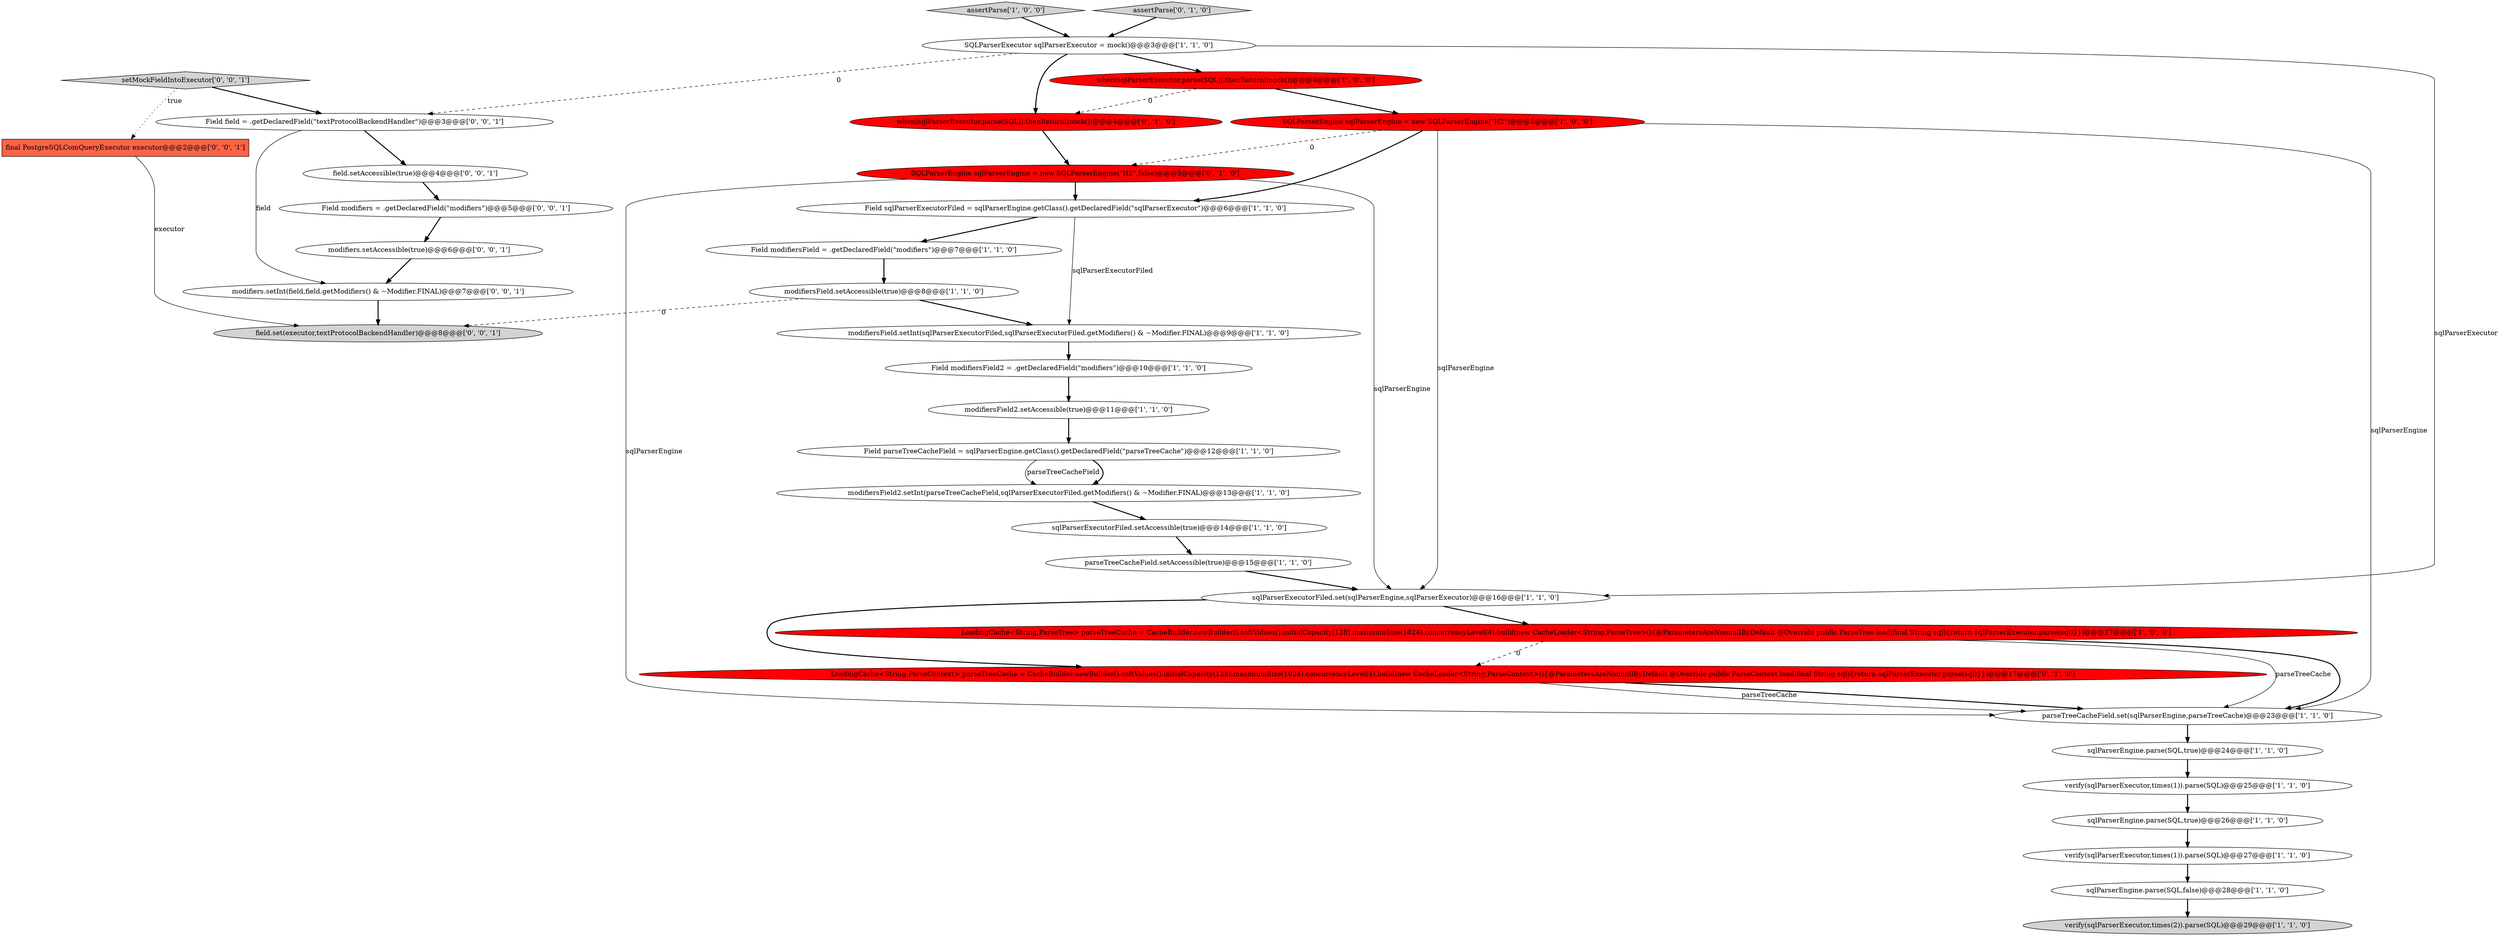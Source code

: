 digraph {
5 [style = filled, label = "verify(sqlParserExecutor,times(1)).parse(SQL)@@@27@@@['1', '1', '0']", fillcolor = white, shape = ellipse image = "AAA0AAABBB1BBB"];
13 [style = filled, label = "modifiersField2.setInt(parseTreeCacheField,sqlParserExecutorFiled.getModifiers() & ~Modifier.FINAL)@@@13@@@['1', '1', '0']", fillcolor = white, shape = ellipse image = "AAA0AAABBB1BBB"];
6 [style = filled, label = "Field modifiersField = .getDeclaredField(\"modifiers\")@@@7@@@['1', '1', '0']", fillcolor = white, shape = ellipse image = "AAA0AAABBB1BBB"];
34 [style = filled, label = "modifiers.setInt(field,field.getModifiers() & ~Modifier.FINAL)@@@7@@@['0', '0', '1']", fillcolor = white, shape = ellipse image = "AAA0AAABBB3BBB"];
24 [style = filled, label = "LoadingCache<String,ParseContext> parseTreeCache = CacheBuilder.newBuilder().softValues().initialCapacity(128).maximumSize(1024).concurrencyLevel(4).build(new CacheLoader<String,ParseContext>(){@ParametersAreNonnullByDefault @Override public ParseContext load(final String sql){return sqlParserExecutor.parse(sql)}})@@@17@@@['0', '1', '0']", fillcolor = red, shape = ellipse image = "AAA1AAABBB2BBB"];
16 [style = filled, label = "sqlParserExecutorFiled.set(sqlParserEngine,sqlParserExecutor)@@@16@@@['1', '1', '0']", fillcolor = white, shape = ellipse image = "AAA0AAABBB1BBB"];
2 [style = filled, label = "modifiersField.setAccessible(true)@@@8@@@['1', '1', '0']", fillcolor = white, shape = ellipse image = "AAA0AAABBB1BBB"];
31 [style = filled, label = "field.setAccessible(true)@@@4@@@['0', '0', '1']", fillcolor = white, shape = ellipse image = "AAA0AAABBB3BBB"];
32 [style = filled, label = "modifiers.setAccessible(true)@@@6@@@['0', '0', '1']", fillcolor = white, shape = ellipse image = "AAA0AAABBB3BBB"];
12 [style = filled, label = "SQLParserExecutor sqlParserExecutor = mock()@@@3@@@['1', '1', '0']", fillcolor = white, shape = ellipse image = "AAA0AAABBB1BBB"];
7 [style = filled, label = "modifiersField.setInt(sqlParserExecutorFiled,sqlParserExecutorFiled.getModifiers() & ~Modifier.FINAL)@@@9@@@['1', '1', '0']", fillcolor = white, shape = ellipse image = "AAA0AAABBB1BBB"];
27 [style = filled, label = "Field field = .getDeclaredField(\"textProtocolBackendHandler\")@@@3@@@['0', '0', '1']", fillcolor = white, shape = ellipse image = "AAA0AAABBB3BBB"];
8 [style = filled, label = "sqlParserEngine.parse(SQL,true)@@@24@@@['1', '1', '0']", fillcolor = white, shape = ellipse image = "AAA0AAABBB1BBB"];
1 [style = filled, label = "when(sqlParserExecutor.parse(SQL)).thenReturn(mock())@@@4@@@['1', '0', '0']", fillcolor = red, shape = ellipse image = "AAA1AAABBB1BBB"];
26 [style = filled, label = "SQLParserEngine sqlParserEngine = new SQLParserEngine(\"H2\",false)@@@5@@@['0', '1', '0']", fillcolor = red, shape = ellipse image = "AAA1AAABBB2BBB"];
29 [style = filled, label = "setMockFieldIntoExecutor['0', '0', '1']", fillcolor = lightgray, shape = diamond image = "AAA0AAABBB3BBB"];
17 [style = filled, label = "assertParse['1', '0', '0']", fillcolor = lightgray, shape = diamond image = "AAA0AAABBB1BBB"];
9 [style = filled, label = "sqlParserEngine.parse(SQL,true)@@@26@@@['1', '1', '0']", fillcolor = white, shape = ellipse image = "AAA0AAABBB1BBB"];
20 [style = filled, label = "parseTreeCacheField.setAccessible(true)@@@15@@@['1', '1', '0']", fillcolor = white, shape = ellipse image = "AAA0AAABBB1BBB"];
33 [style = filled, label = "field.set(executor,textProtocolBackendHandler)@@@8@@@['0', '0', '1']", fillcolor = lightgray, shape = ellipse image = "AAA0AAABBB3BBB"];
4 [style = filled, label = "parseTreeCacheField.set(sqlParserEngine,parseTreeCache)@@@23@@@['1', '1', '0']", fillcolor = white, shape = ellipse image = "AAA0AAABBB1BBB"];
18 [style = filled, label = "Field sqlParserExecutorFiled = sqlParserEngine.getClass().getDeclaredField(\"sqlParserExecutor\")@@@6@@@['1', '1', '0']", fillcolor = white, shape = ellipse image = "AAA0AAABBB1BBB"];
11 [style = filled, label = "modifiersField2.setAccessible(true)@@@11@@@['1', '1', '0']", fillcolor = white, shape = ellipse image = "AAA0AAABBB1BBB"];
3 [style = filled, label = "sqlParserExecutorFiled.setAccessible(true)@@@14@@@['1', '1', '0']", fillcolor = white, shape = ellipse image = "AAA0AAABBB1BBB"];
15 [style = filled, label = "Field parseTreeCacheField = sqlParserEngine.getClass().getDeclaredField(\"parseTreeCache\")@@@12@@@['1', '1', '0']", fillcolor = white, shape = ellipse image = "AAA0AAABBB1BBB"];
30 [style = filled, label = "Field modifiers = .getDeclaredField(\"modifiers\")@@@5@@@['0', '0', '1']", fillcolor = white, shape = ellipse image = "AAA0AAABBB3BBB"];
23 [style = filled, label = "assertParse['0', '1', '0']", fillcolor = lightgray, shape = diamond image = "AAA0AAABBB2BBB"];
10 [style = filled, label = "SQLParserEngine sqlParserEngine = new SQLParserEngine(\"H2\")@@@5@@@['1', '0', '0']", fillcolor = red, shape = ellipse image = "AAA1AAABBB1BBB"];
22 [style = filled, label = "LoadingCache<String,ParseTree> parseTreeCache = CacheBuilder.newBuilder().softValues().initialCapacity(128).maximumSize(1024).concurrencyLevel(4).build(new CacheLoader<String,ParseTree>(){@ParametersAreNonnullByDefault @Override public ParseTree load(final String sql){return sqlParserExecutor.parse(sql)}})@@@17@@@['1', '0', '0']", fillcolor = red, shape = ellipse image = "AAA1AAABBB1BBB"];
28 [style = filled, label = "final PostgreSQLComQueryExecutor executor@@@2@@@['0', '0', '1']", fillcolor = tomato, shape = box image = "AAA0AAABBB3BBB"];
19 [style = filled, label = "Field modifiersField2 = .getDeclaredField(\"modifiers\")@@@10@@@['1', '1', '0']", fillcolor = white, shape = ellipse image = "AAA0AAABBB1BBB"];
14 [style = filled, label = "verify(sqlParserExecutor,times(1)).parse(SQL)@@@25@@@['1', '1', '0']", fillcolor = white, shape = ellipse image = "AAA0AAABBB1BBB"];
0 [style = filled, label = "sqlParserEngine.parse(SQL,false)@@@28@@@['1', '1', '0']", fillcolor = white, shape = ellipse image = "AAA0AAABBB1BBB"];
21 [style = filled, label = "verify(sqlParserExecutor,times(2)).parse(SQL)@@@29@@@['1', '1', '0']", fillcolor = lightgray, shape = ellipse image = "AAA0AAABBB1BBB"];
25 [style = filled, label = "when(sqlParserExecutor.parse(SQL)).thenReturn(mock())@@@4@@@['0', '1', '0']", fillcolor = red, shape = ellipse image = "AAA1AAABBB2BBB"];
10->18 [style = bold, label=""];
12->16 [style = solid, label="sqlParserExecutor"];
15->13 [style = bold, label=""];
16->24 [style = bold, label=""];
15->13 [style = solid, label="parseTreeCacheField"];
34->33 [style = bold, label=""];
8->14 [style = bold, label=""];
27->31 [style = bold, label=""];
30->32 [style = bold, label=""];
19->11 [style = bold, label=""];
0->21 [style = bold, label=""];
32->34 [style = bold, label=""];
22->4 [style = solid, label="parseTreeCache"];
10->16 [style = solid, label="sqlParserEngine"];
16->22 [style = bold, label=""];
12->1 [style = bold, label=""];
24->4 [style = solid, label="parseTreeCache"];
11->15 [style = bold, label=""];
22->24 [style = dashed, label="0"];
22->4 [style = bold, label=""];
6->2 [style = bold, label=""];
28->33 [style = solid, label="executor"];
29->27 [style = bold, label=""];
3->20 [style = bold, label=""];
17->12 [style = bold, label=""];
24->4 [style = bold, label=""];
10->26 [style = dashed, label="0"];
20->16 [style = bold, label=""];
13->3 [style = bold, label=""];
5->0 [style = bold, label=""];
29->28 [style = dotted, label="true"];
18->6 [style = bold, label=""];
26->16 [style = solid, label="sqlParserEngine"];
26->4 [style = solid, label="sqlParserEngine"];
12->25 [style = bold, label=""];
10->4 [style = solid, label="sqlParserEngine"];
27->34 [style = solid, label="field"];
25->26 [style = bold, label=""];
31->30 [style = bold, label=""];
12->27 [style = dashed, label="0"];
9->5 [style = bold, label=""];
4->8 [style = bold, label=""];
14->9 [style = bold, label=""];
23->12 [style = bold, label=""];
18->7 [style = solid, label="sqlParserExecutorFiled"];
2->33 [style = dashed, label="0"];
2->7 [style = bold, label=""];
1->25 [style = dashed, label="0"];
1->10 [style = bold, label=""];
7->19 [style = bold, label=""];
26->18 [style = bold, label=""];
}
